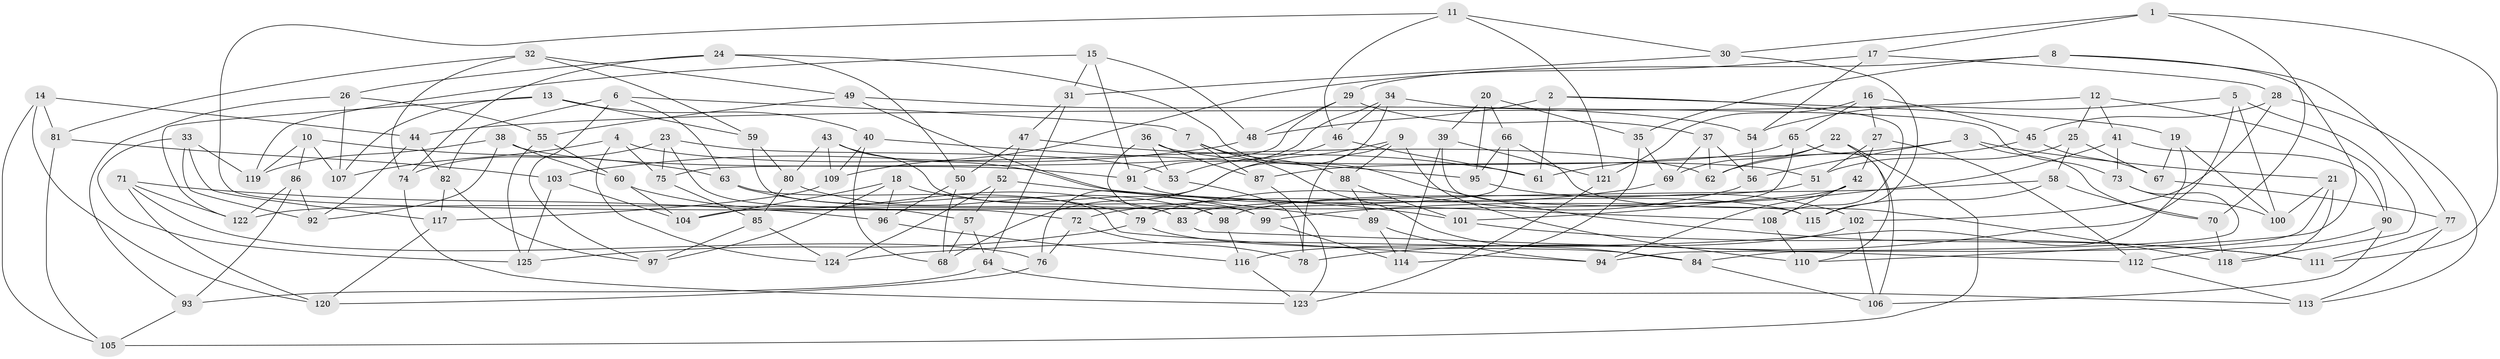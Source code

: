 // coarse degree distribution, {4: 0.34210526315789475, 6: 0.5526315789473685, 5: 0.09210526315789473, 3: 0.013157894736842105}
// Generated by graph-tools (version 1.1) at 2025/52/02/27/25 19:52:34]
// undirected, 125 vertices, 250 edges
graph export_dot {
graph [start="1"]
  node [color=gray90,style=filled];
  1;
  2;
  3;
  4;
  5;
  6;
  7;
  8;
  9;
  10;
  11;
  12;
  13;
  14;
  15;
  16;
  17;
  18;
  19;
  20;
  21;
  22;
  23;
  24;
  25;
  26;
  27;
  28;
  29;
  30;
  31;
  32;
  33;
  34;
  35;
  36;
  37;
  38;
  39;
  40;
  41;
  42;
  43;
  44;
  45;
  46;
  47;
  48;
  49;
  50;
  51;
  52;
  53;
  54;
  55;
  56;
  57;
  58;
  59;
  60;
  61;
  62;
  63;
  64;
  65;
  66;
  67;
  68;
  69;
  70;
  71;
  72;
  73;
  74;
  75;
  76;
  77;
  78;
  79;
  80;
  81;
  82;
  83;
  84;
  85;
  86;
  87;
  88;
  89;
  90;
  91;
  92;
  93;
  94;
  95;
  96;
  97;
  98;
  99;
  100;
  101;
  102;
  103;
  104;
  105;
  106;
  107;
  108;
  109;
  110;
  111;
  112;
  113;
  114;
  115;
  116;
  117;
  118;
  119;
  120;
  121;
  122;
  123;
  124;
  125;
  1 -- 30;
  1 -- 70;
  1 -- 17;
  1 -- 111;
  2 -- 61;
  2 -- 108;
  2 -- 48;
  2 -- 19;
  3 -- 56;
  3 -- 21;
  3 -- 61;
  3 -- 70;
  4 -- 107;
  4 -- 75;
  4 -- 124;
  4 -- 62;
  5 -- 54;
  5 -- 100;
  5 -- 78;
  5 -- 118;
  6 -- 97;
  6 -- 82;
  6 -- 63;
  6 -- 7;
  7 -- 88;
  7 -- 87;
  7 -- 84;
  8 -- 35;
  8 -- 110;
  8 -- 29;
  8 -- 77;
  9 -- 88;
  9 -- 110;
  9 -- 78;
  9 -- 68;
  10 -- 86;
  10 -- 63;
  10 -- 107;
  10 -- 119;
  11 -- 30;
  11 -- 72;
  11 -- 46;
  11 -- 121;
  12 -- 44;
  12 -- 25;
  12 -- 41;
  12 -- 90;
  13 -- 107;
  13 -- 122;
  13 -- 40;
  13 -- 59;
  14 -- 105;
  14 -- 44;
  14 -- 120;
  14 -- 81;
  15 -- 119;
  15 -- 31;
  15 -- 48;
  15 -- 91;
  16 -- 45;
  16 -- 65;
  16 -- 27;
  16 -- 121;
  17 -- 28;
  17 -- 109;
  17 -- 54;
  18 -- 97;
  18 -- 96;
  18 -- 104;
  18 -- 99;
  19 -- 100;
  19 -- 124;
  19 -- 67;
  20 -- 39;
  20 -- 66;
  20 -- 95;
  20 -- 35;
  21 -- 118;
  21 -- 84;
  21 -- 100;
  22 -- 110;
  22 -- 62;
  22 -- 69;
  22 -- 105;
  23 -- 75;
  23 -- 57;
  23 -- 74;
  23 -- 53;
  24 -- 26;
  24 -- 111;
  24 -- 50;
  24 -- 74;
  25 -- 51;
  25 -- 58;
  25 -- 67;
  26 -- 55;
  26 -- 107;
  26 -- 93;
  27 -- 51;
  27 -- 42;
  27 -- 112;
  28 -- 113;
  28 -- 102;
  28 -- 45;
  29 -- 37;
  29 -- 48;
  29 -- 75;
  30 -- 115;
  30 -- 31;
  31 -- 64;
  31 -- 47;
  32 -- 74;
  32 -- 81;
  32 -- 59;
  32 -- 49;
  33 -- 125;
  33 -- 92;
  33 -- 117;
  33 -- 119;
  34 -- 91;
  34 -- 73;
  34 -- 46;
  34 -- 76;
  35 -- 114;
  35 -- 69;
  36 -- 87;
  36 -- 51;
  36 -- 53;
  36 -- 98;
  37 -- 69;
  37 -- 56;
  37 -- 62;
  38 -- 91;
  38 -- 92;
  38 -- 60;
  38 -- 119;
  39 -- 121;
  39 -- 115;
  39 -- 114;
  40 -- 68;
  40 -- 95;
  40 -- 109;
  41 -- 99;
  41 -- 90;
  41 -- 73;
  42 -- 94;
  42 -- 108;
  42 -- 122;
  43 -- 109;
  43 -- 108;
  43 -- 80;
  43 -- 99;
  44 -- 92;
  44 -- 82;
  45 -- 62;
  45 -- 67;
  46 -- 53;
  46 -- 61;
  47 -- 50;
  47 -- 52;
  47 -- 61;
  48 -- 103;
  49 -- 89;
  49 -- 55;
  49 -- 54;
  50 -- 96;
  50 -- 68;
  51 -- 98;
  52 -- 124;
  52 -- 57;
  52 -- 101;
  53 -- 78;
  54 -- 56;
  55 -- 125;
  55 -- 60;
  56 -- 79;
  57 -- 68;
  57 -- 64;
  58 -- 115;
  58 -- 83;
  58 -- 70;
  59 -- 80;
  59 -- 83;
  60 -- 83;
  60 -- 104;
  63 -- 94;
  63 -- 79;
  64 -- 93;
  64 -- 113;
  65 -- 101;
  65 -- 106;
  65 -- 87;
  66 -- 104;
  66 -- 118;
  66 -- 95;
  67 -- 77;
  69 -- 72;
  70 -- 118;
  71 -- 76;
  71 -- 96;
  71 -- 122;
  71 -- 120;
  72 -- 78;
  72 -- 76;
  73 -- 94;
  73 -- 100;
  74 -- 123;
  75 -- 85;
  76 -- 120;
  77 -- 113;
  77 -- 111;
  79 -- 84;
  79 -- 125;
  80 -- 98;
  80 -- 85;
  81 -- 105;
  81 -- 103;
  82 -- 97;
  82 -- 117;
  83 -- 112;
  84 -- 106;
  85 -- 97;
  85 -- 124;
  86 -- 92;
  86 -- 122;
  86 -- 93;
  87 -- 123;
  88 -- 101;
  88 -- 89;
  89 -- 114;
  89 -- 94;
  90 -- 112;
  90 -- 106;
  91 -- 115;
  93 -- 105;
  95 -- 102;
  96 -- 116;
  98 -- 116;
  99 -- 114;
  101 -- 111;
  102 -- 106;
  102 -- 116;
  103 -- 125;
  103 -- 104;
  108 -- 110;
  109 -- 117;
  112 -- 113;
  116 -- 123;
  117 -- 120;
  121 -- 123;
}
